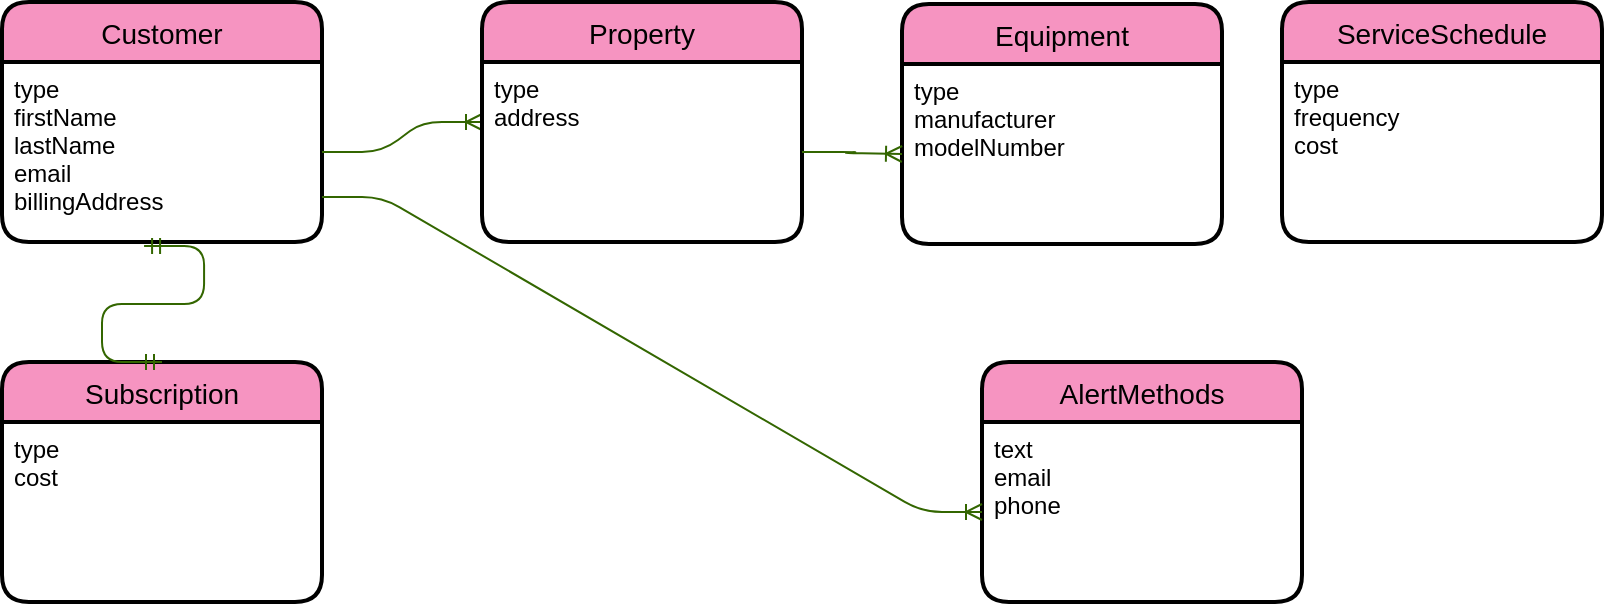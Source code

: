 <mxfile version="13.8.2" type="github">
  <diagram id="R2lEEEUBdFMjLlhIrx00" name="Page-1">
    <mxGraphModel dx="786" dy="429" grid="1" gridSize="10" guides="1" tooltips="1" connect="1" arrows="1" fold="1" page="1" pageScale="1" pageWidth="850" pageHeight="1100" math="0" shadow="0" extFonts="Permanent Marker^https://fonts.googleapis.com/css?family=Permanent+Marker">
      <root>
        <mxCell id="0" />
        <mxCell id="1" parent="0" />
        <mxCell id="TCsmTFpU4mynAHZ96cxk-14" value="Customer" style="swimlane;childLayout=stackLayout;horizontal=1;startSize=30;horizontalStack=0;rounded=1;fontSize=14;fontStyle=0;strokeWidth=2;resizeParent=0;resizeLast=1;shadow=0;dashed=0;align=center;sketch=0;fillColor=#F694C1;" vertex="1" parent="1">
          <mxGeometry x="40" y="80" width="160" height="120" as="geometry" />
        </mxCell>
        <mxCell id="TCsmTFpU4mynAHZ96cxk-15" value="type&#xa;firstName&#xa;lastName&#xa;email&#xa;billingAddress&#xa;" style="align=left;strokeColor=none;fillColor=none;spacingLeft=4;fontSize=12;verticalAlign=top;resizable=0;rotatable=0;part=1;" vertex="1" parent="TCsmTFpU4mynAHZ96cxk-14">
          <mxGeometry y="30" width="160" height="90" as="geometry" />
        </mxCell>
        <mxCell id="TCsmTFpU4mynAHZ96cxk-18" value="Equipment" style="swimlane;childLayout=stackLayout;horizontal=1;startSize=30;horizontalStack=0;rounded=1;fontSize=14;fontStyle=0;strokeWidth=2;resizeParent=0;resizeLast=1;shadow=0;dashed=0;align=center;sketch=0;fillColor=#F694C1;" vertex="1" parent="1">
          <mxGeometry x="490" y="81" width="160" height="120" as="geometry" />
        </mxCell>
        <mxCell id="TCsmTFpU4mynAHZ96cxk-19" value="type&#xa;manufacturer&#xa;modelNumber&#xa;&#xa;" style="align=left;strokeColor=none;fillColor=none;spacingLeft=4;fontSize=12;verticalAlign=top;resizable=0;rotatable=0;part=1;" vertex="1" parent="TCsmTFpU4mynAHZ96cxk-18">
          <mxGeometry y="30" width="160" height="90" as="geometry" />
        </mxCell>
        <mxCell id="TCsmTFpU4mynAHZ96cxk-23" value="" style="edgeStyle=entityRelationEdgeStyle;fontSize=12;html=1;endArrow=ERoneToMany;fillColor=#F694C1;strokeColor=#336600;" edge="1" parent="1" source="TCsmTFpU4mynAHZ96cxk-15" target="TCsmTFpU4mynAHZ96cxk-27">
          <mxGeometry width="100" height="100" relative="1" as="geometry">
            <mxPoint x="360" y="320" as="sourcePoint" />
            <mxPoint x="260" y="160" as="targetPoint" />
          </mxGeometry>
        </mxCell>
        <mxCell id="TCsmTFpU4mynAHZ96cxk-24" value="AlertMethods" style="swimlane;childLayout=stackLayout;horizontal=1;startSize=30;horizontalStack=0;rounded=1;fontSize=14;fontStyle=0;strokeWidth=2;resizeParent=0;resizeLast=1;shadow=0;dashed=0;align=center;sketch=0;fillColor=#F694C1;" vertex="1" parent="1">
          <mxGeometry x="530" y="260" width="160" height="120" as="geometry" />
        </mxCell>
        <mxCell id="TCsmTFpU4mynAHZ96cxk-25" value="text&#xa;email&#xa;phone" style="align=left;strokeColor=none;fillColor=none;spacingLeft=4;fontSize=12;verticalAlign=top;resizable=0;rotatable=0;part=1;" vertex="1" parent="TCsmTFpU4mynAHZ96cxk-24">
          <mxGeometry y="30" width="160" height="90" as="geometry" />
        </mxCell>
        <mxCell id="TCsmTFpU4mynAHZ96cxk-27" value="Property" style="swimlane;childLayout=stackLayout;horizontal=1;startSize=30;horizontalStack=0;rounded=1;fontSize=14;fontStyle=0;strokeWidth=2;resizeParent=0;resizeLast=1;shadow=0;dashed=0;align=center;sketch=0;fillColor=#F694C1;" vertex="1" parent="1">
          <mxGeometry x="280" y="80" width="160" height="120" as="geometry" />
        </mxCell>
        <mxCell id="TCsmTFpU4mynAHZ96cxk-28" value="type&#xa;address&#xa;" style="align=left;strokeColor=none;fillColor=none;spacingLeft=4;fontSize=12;verticalAlign=top;resizable=0;rotatable=0;part=1;" vertex="1" parent="TCsmTFpU4mynAHZ96cxk-27">
          <mxGeometry y="30" width="160" height="90" as="geometry" />
        </mxCell>
        <mxCell id="TCsmTFpU4mynAHZ96cxk-33" value="" style="edgeStyle=entityRelationEdgeStyle;fontSize=12;html=1;endArrow=ERoneToMany;strokeColor=#336600;fillColor=#F694C1;exitX=1;exitY=0.75;exitDx=0;exitDy=0;" edge="1" parent="1" source="TCsmTFpU4mynAHZ96cxk-15" target="TCsmTFpU4mynAHZ96cxk-25">
          <mxGeometry width="100" height="100" relative="1" as="geometry">
            <mxPoint x="110" y="450" as="sourcePoint" />
            <mxPoint x="210" y="350" as="targetPoint" />
          </mxGeometry>
        </mxCell>
        <mxCell id="TCsmTFpU4mynAHZ96cxk-34" value="" style="edgeStyle=entityRelationEdgeStyle;fontSize=12;html=1;endArrow=ERoneToMany;strokeColor=#336600;fillColor=#F694C1;" edge="1" parent="1" source="TCsmTFpU4mynAHZ96cxk-28" target="TCsmTFpU4mynAHZ96cxk-19">
          <mxGeometry width="100" height="100" relative="1" as="geometry">
            <mxPoint x="360" y="320" as="sourcePoint" />
            <mxPoint x="460" y="220" as="targetPoint" />
          </mxGeometry>
        </mxCell>
        <mxCell id="TCsmTFpU4mynAHZ96cxk-35" value="Subscription" style="swimlane;childLayout=stackLayout;horizontal=1;startSize=30;horizontalStack=0;rounded=1;fontSize=14;fontStyle=0;strokeWidth=2;resizeParent=0;resizeLast=1;shadow=0;dashed=0;align=center;sketch=0;fillColor=#F694C1;" vertex="1" parent="1">
          <mxGeometry x="40" y="260" width="160" height="120" as="geometry" />
        </mxCell>
        <mxCell id="TCsmTFpU4mynAHZ96cxk-36" value="type&#xa;cost&#xa;" style="align=left;strokeColor=none;fillColor=none;spacingLeft=4;fontSize=12;verticalAlign=top;resizable=0;rotatable=0;part=1;" vertex="1" parent="TCsmTFpU4mynAHZ96cxk-35">
          <mxGeometry y="30" width="160" height="90" as="geometry" />
        </mxCell>
        <mxCell id="TCsmTFpU4mynAHZ96cxk-37" value="" style="edgeStyle=entityRelationEdgeStyle;fontSize=12;html=1;endArrow=ERmandOne;startArrow=ERmandOne;strokeColor=#336600;fillColor=#F694C1;entryX=0.444;entryY=1.022;entryDx=0;entryDy=0;entryPerimeter=0;exitX=0.5;exitY=0;exitDx=0;exitDy=0;" edge="1" parent="1" source="TCsmTFpU4mynAHZ96cxk-35" target="TCsmTFpU4mynAHZ96cxk-15">
          <mxGeometry width="100" height="100" relative="1" as="geometry">
            <mxPoint x="360" y="320" as="sourcePoint" />
            <mxPoint x="460" y="220" as="targetPoint" />
          </mxGeometry>
        </mxCell>
        <mxCell id="TCsmTFpU4mynAHZ96cxk-43" value="ServiceSchedule" style="swimlane;childLayout=stackLayout;horizontal=1;startSize=30;horizontalStack=0;rounded=1;fontSize=14;fontStyle=0;strokeWidth=2;resizeParent=0;resizeLast=1;shadow=0;dashed=0;align=center;sketch=0;fillColor=#F694C1;" vertex="1" parent="1">
          <mxGeometry x="680" y="80" width="160" height="120" as="geometry" />
        </mxCell>
        <mxCell id="TCsmTFpU4mynAHZ96cxk-44" value="type&#xa;frequency&#xa;cost&#xa;" style="align=left;strokeColor=none;fillColor=none;spacingLeft=4;fontSize=12;verticalAlign=top;resizable=0;rotatable=0;part=1;" vertex="1" parent="TCsmTFpU4mynAHZ96cxk-43">
          <mxGeometry y="30" width="160" height="90" as="geometry" />
        </mxCell>
      </root>
    </mxGraphModel>
  </diagram>
</mxfile>

